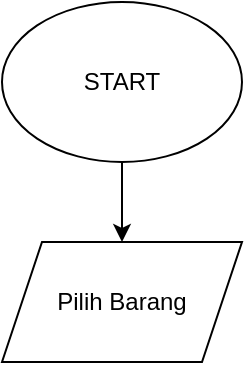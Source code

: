 <mxfile>
    <diagram id="BOW6LH3FM9ZJTaDgjyeb" name="Page-1">
        <mxGraphModel dx="872" dy="413" grid="1" gridSize="10" guides="1" tooltips="1" connect="1" arrows="1" fold="1" page="1" pageScale="1" pageWidth="827" pageHeight="1169" math="0" shadow="0">
            <root>
                <mxCell id="0"/>
                <mxCell id="1" parent="0"/>
                <mxCell id="50" value="" style="edgeStyle=none;html=1;" edge="1" parent="1" source="2" target="49">
                    <mxGeometry relative="1" as="geometry"/>
                </mxCell>
                <mxCell id="2" value="START" style="ellipse;whiteSpace=wrap;html=1;" parent="1" vertex="1">
                    <mxGeometry x="100" y="10" width="120" height="80" as="geometry"/>
                </mxCell>
                <mxCell id="49" value="Pilih Barang" style="shape=parallelogram;perimeter=parallelogramPerimeter;whiteSpace=wrap;html=1;fixedSize=1;" vertex="1" parent="1">
                    <mxGeometry x="100" y="130" width="120" height="60" as="geometry"/>
                </mxCell>
            </root>
        </mxGraphModel>
    </diagram>
</mxfile>